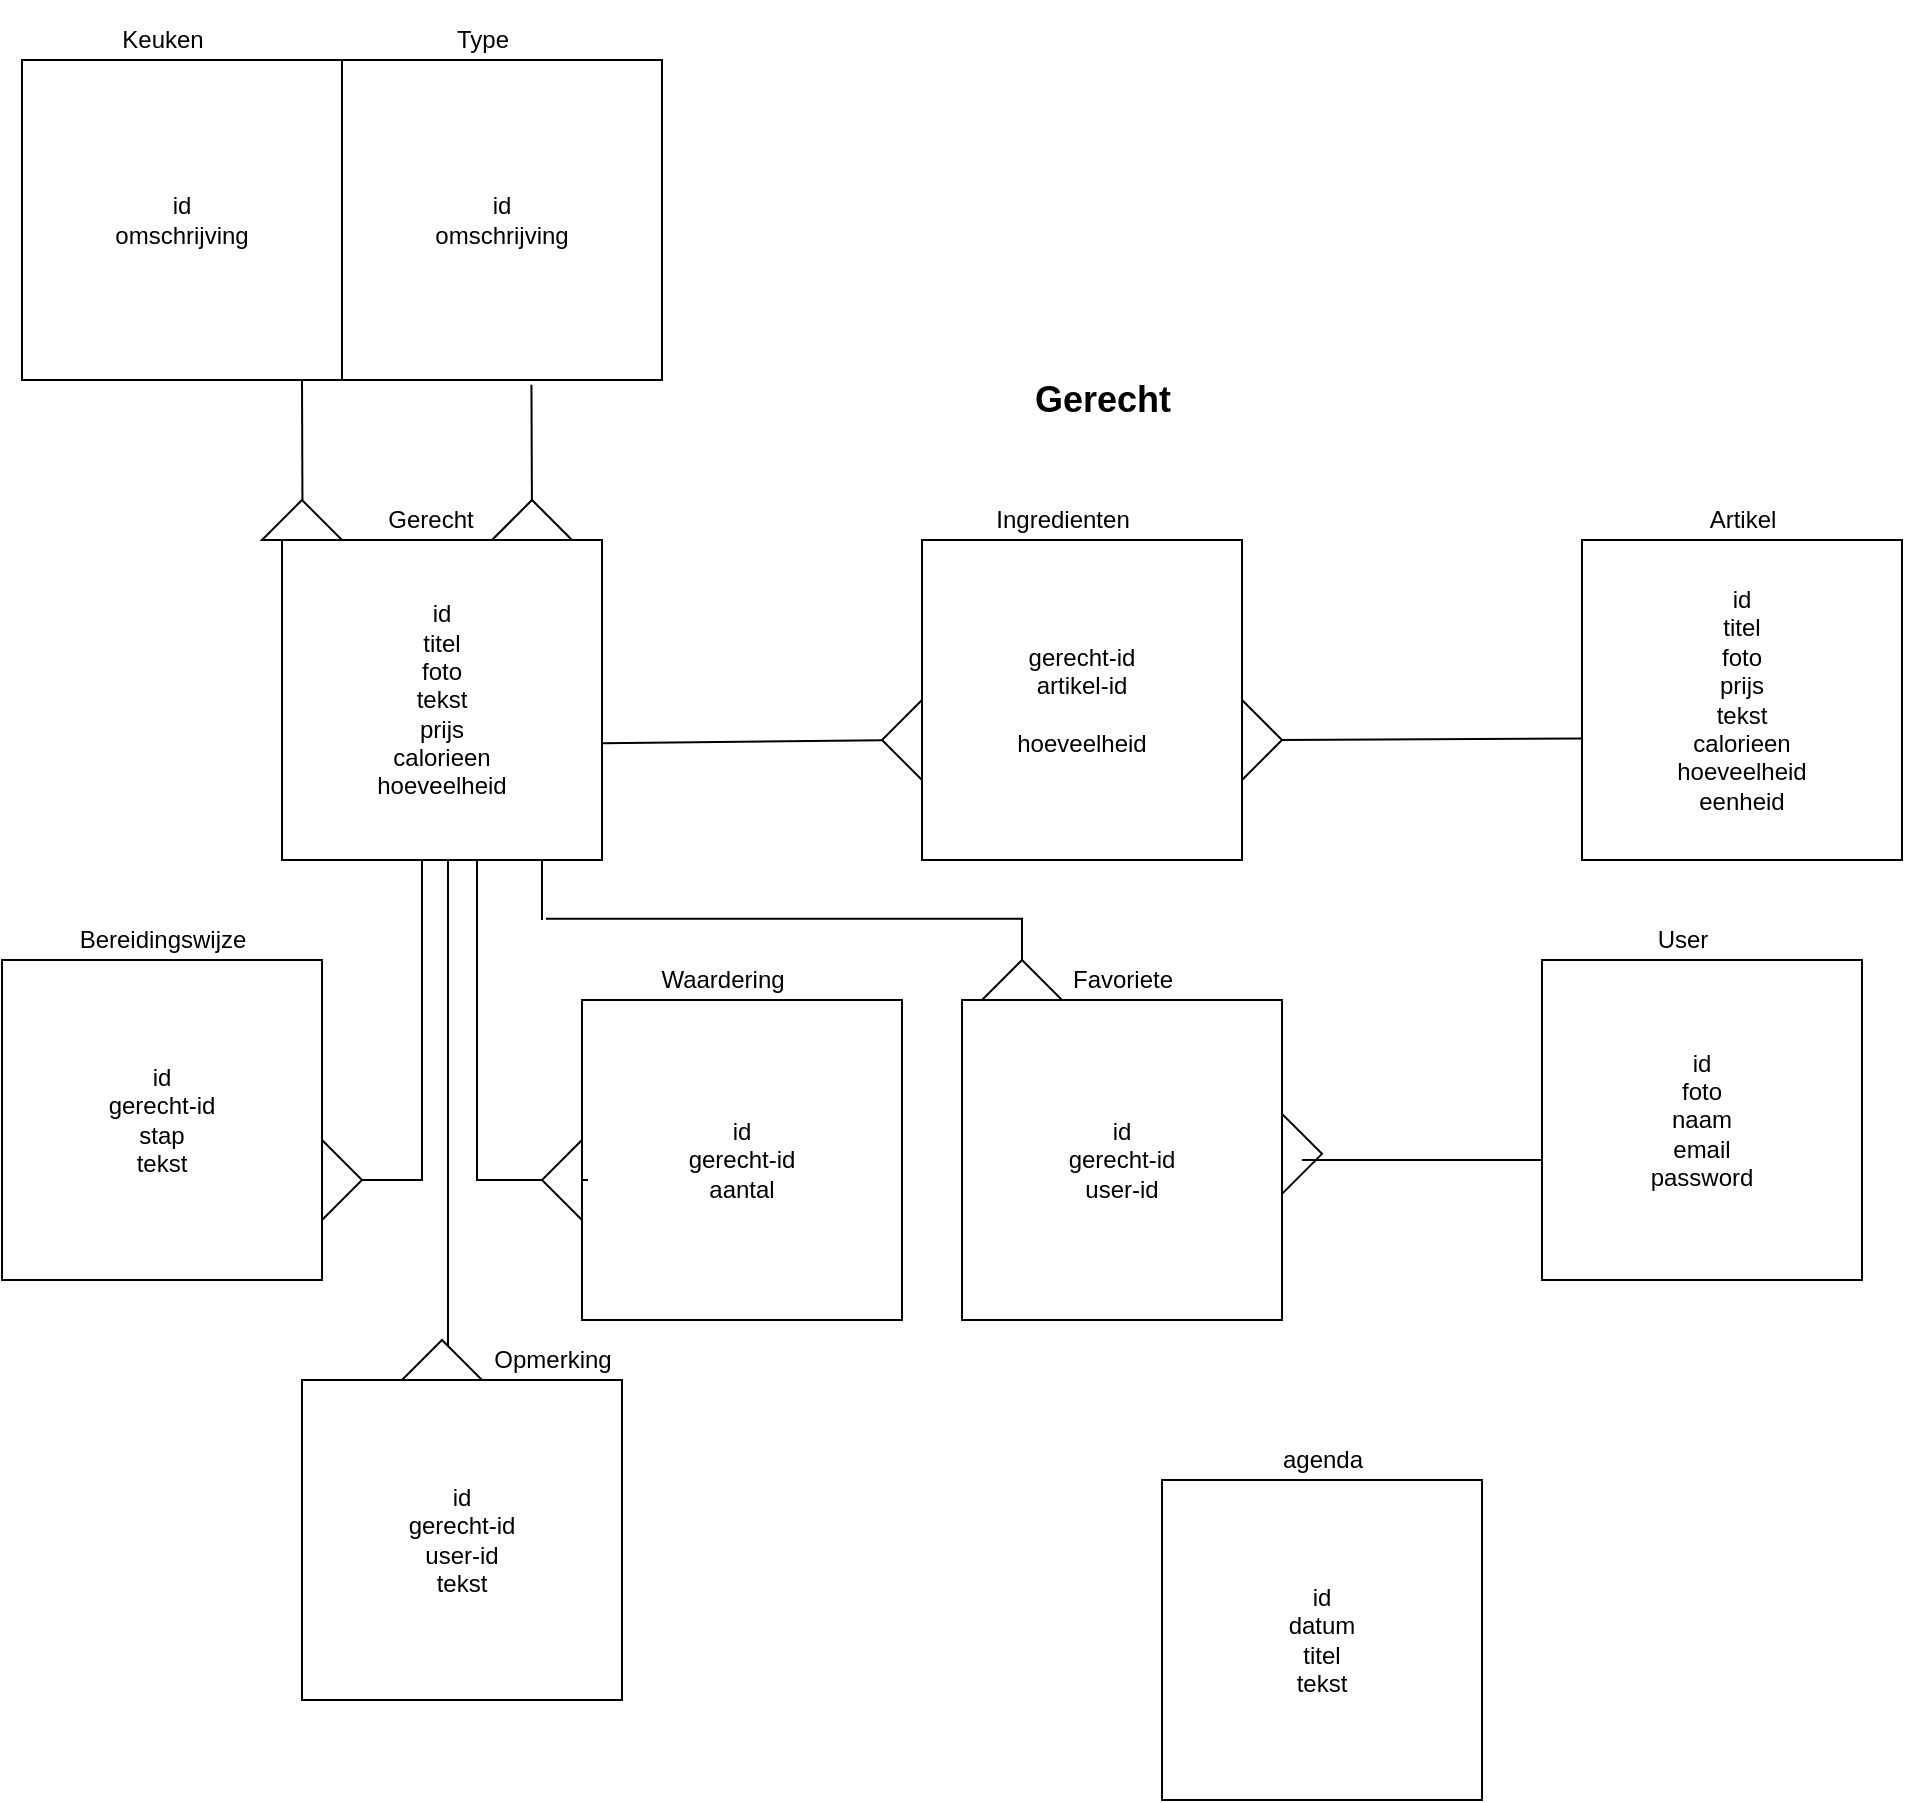 <mxfile>
    <diagram id="cqrpzaKObs8hmtwBMeHC" name="Page-1">
        <mxGraphModel dx="1370" dy="1882" grid="1" gridSize="10" guides="1" tooltips="1" connect="1" arrows="1" fold="1" page="1" pageScale="1" pageWidth="850" pageHeight="1100" math="0" shadow="0">
            <root>
                <mxCell id="0"/>
                <mxCell id="1" parent="0"/>
                <mxCell id="117" value="" style="endArrow=none;html=1;entryX=0.592;entryY=1.015;entryDx=0;entryDy=0;entryPerimeter=0;" edge="1" parent="1">
                    <mxGeometry width="50" height="50" relative="1" as="geometry">
                        <mxPoint x="150.28" y="77.6" as="sourcePoint"/>
                        <mxPoint x="150.0" y="3.18e-13" as="targetPoint"/>
                    </mxGeometry>
                </mxCell>
                <mxCell id="91" value="" style="endArrow=none;html=1;" edge="1" parent="1">
                    <mxGeometry width="50" height="50" relative="1" as="geometry">
                        <mxPoint x="223" y="490" as="sourcePoint"/>
                        <mxPoint x="223" y="230" as="targetPoint"/>
                        <Array as="points"/>
                    </mxGeometry>
                </mxCell>
                <mxCell id="5" value="&lt;font style=&quot;font-size: 18px&quot;&gt;&lt;b&gt;Gerecht&lt;/b&gt;&lt;/font&gt;" style="text;html=1;resizable=0;autosize=1;align=center;verticalAlign=middle;points=[];fillColor=none;strokeColor=none;rounded=0;" parent="1" vertex="1">
                    <mxGeometry x="510" width="80" height="20" as="geometry"/>
                </mxCell>
                <mxCell id="44" value="" style="group" vertex="1" connectable="0" parent="1">
                    <mxGeometry x="480" y="290" width="160" height="180" as="geometry"/>
                </mxCell>
                <mxCell id="37" value="id&lt;br&gt;gerecht-id&lt;br&gt;user-id" style="whiteSpace=wrap;html=1;aspect=fixed;" vertex="1" parent="44">
                    <mxGeometry y="20" width="160" height="160" as="geometry"/>
                </mxCell>
                <mxCell id="43" value="Favoriete" style="text;html=1;resizable=0;autosize=1;align=center;verticalAlign=middle;points=[];fillColor=none;strokeColor=none;rounded=0;" vertex="1" parent="44">
                    <mxGeometry x="45" width="70" height="20" as="geometry"/>
                </mxCell>
                <mxCell id="45" value="" style="group" vertex="1" connectable="0" parent="1">
                    <mxGeometry y="270" width="160" height="180" as="geometry"/>
                </mxCell>
                <mxCell id="35" value="id&lt;br&gt;gerecht-id&lt;br&gt;stap&lt;br&gt;tekst" style="whiteSpace=wrap;html=1;aspect=fixed;" vertex="1" parent="45">
                    <mxGeometry y="20" width="160" height="160" as="geometry"/>
                </mxCell>
                <mxCell id="36" value="Bereidingswijze" style="text;html=1;resizable=0;autosize=1;align=center;verticalAlign=middle;points=[];fillColor=none;strokeColor=none;rounded=0;" vertex="1" parent="45">
                    <mxGeometry x="30" width="100" height="20" as="geometry"/>
                </mxCell>
                <mxCell id="50" value="" style="group" vertex="1" connectable="0" parent="1">
                    <mxGeometry x="770" y="270" width="160" height="180" as="geometry"/>
                </mxCell>
                <mxCell id="39" value="id&lt;br&gt;foto&lt;br&gt;naam&lt;br&gt;email&lt;br&gt;password" style="whiteSpace=wrap;html=1;aspect=fixed;" vertex="1" parent="50">
                    <mxGeometry y="20" width="160" height="160" as="geometry"/>
                </mxCell>
                <mxCell id="49" value="User" style="text;html=1;resizable=0;autosize=1;align=center;verticalAlign=middle;points=[];fillColor=none;strokeColor=none;rounded=0;" vertex="1" parent="50">
                    <mxGeometry x="50" width="40" height="20" as="geometry"/>
                </mxCell>
                <mxCell id="53" value="" style="group" vertex="1" connectable="0" parent="1">
                    <mxGeometry x="170" y="-180" width="160" height="180" as="geometry"/>
                </mxCell>
                <mxCell id="38" value="&lt;span&gt;id&lt;/span&gt;&lt;br&gt;&lt;span&gt;omschrijving&lt;/span&gt;" style="whiteSpace=wrap;html=1;aspect=fixed;" vertex="1" parent="53">
                    <mxGeometry y="20" width="160" height="160" as="geometry"/>
                </mxCell>
                <mxCell id="52" value="Type" style="text;html=1;resizable=0;autosize=1;align=center;verticalAlign=middle;points=[];fillColor=none;strokeColor=none;rounded=0;" vertex="1" parent="53">
                    <mxGeometry x="50" width="40" height="20" as="geometry"/>
                </mxCell>
                <mxCell id="54" value="" style="group" vertex="1" connectable="0" parent="1">
                    <mxGeometry x="10" y="-190" width="160" height="190" as="geometry"/>
                </mxCell>
                <mxCell id="40" value="id&lt;br&gt;omschrijving" style="whiteSpace=wrap;html=1;aspect=fixed;" vertex="1" parent="54">
                    <mxGeometry y="30" width="160" height="160" as="geometry"/>
                </mxCell>
                <mxCell id="51" value="Keuken" style="text;html=1;resizable=0;autosize=1;align=center;verticalAlign=middle;points=[];fillColor=none;strokeColor=none;rounded=0;" vertex="1" parent="54">
                    <mxGeometry x="40" y="10" width="60" height="20" as="geometry"/>
                </mxCell>
                <mxCell id="58" value="" style="group" vertex="1" connectable="0" parent="1">
                    <mxGeometry x="290" y="290" width="200" height="195" as="geometry"/>
                </mxCell>
                <mxCell id="41" value="id&lt;br&gt;gerecht-id&lt;br&gt;aantal" style="whiteSpace=wrap;html=1;aspect=fixed;" vertex="1" parent="58">
                    <mxGeometry y="20" width="160" height="160" as="geometry"/>
                </mxCell>
                <mxCell id="56" value="Waardering" style="text;html=1;resizable=0;autosize=1;align=center;verticalAlign=middle;points=[];fillColor=none;strokeColor=none;rounded=0;" vertex="1" parent="58">
                    <mxGeometry x="30" width="80" height="20" as="geometry"/>
                </mxCell>
                <mxCell id="59" value="" style="group" vertex="1" connectable="0" parent="1">
                    <mxGeometry x="160" y="480" width="160" height="180" as="geometry"/>
                </mxCell>
                <mxCell id="42" value="id&lt;br&gt;gerecht-id&lt;br&gt;user-id&lt;br&gt;tekst" style="whiteSpace=wrap;html=1;aspect=fixed;" vertex="1" parent="59">
                    <mxGeometry x="-10" y="20" width="160" height="160" as="geometry"/>
                </mxCell>
                <mxCell id="57" value="Opmerking" style="text;html=1;resizable=0;autosize=1;align=center;verticalAlign=middle;points=[];fillColor=none;strokeColor=none;rounded=0;" vertex="1" parent="59">
                    <mxGeometry x="80" width="70" height="20" as="geometry"/>
                </mxCell>
                <mxCell id="93" value="" style="triangle;whiteSpace=wrap;html=1;rotation=-90;" vertex="1" parent="59">
                    <mxGeometry x="50" y="-10" width="20" height="40" as="geometry"/>
                </mxCell>
                <mxCell id="69" value="" style="shape=partialRectangle;whiteSpace=wrap;html=1;bottom=0;right=0;fillColor=none;rotation=-90;" vertex="1" parent="1">
                    <mxGeometry x="180" y="287.5" width="170" height="55" as="geometry"/>
                </mxCell>
                <mxCell id="70" value="" style="shape=partialRectangle;whiteSpace=wrap;html=1;bottom=0;right=0;fillColor=none;rotation=0;direction=south;flipH=0;flipV=1;" vertex="1" parent="1">
                    <mxGeometry x="160" y="230" width="50" height="170" as="geometry"/>
                </mxCell>
                <mxCell id="72" value="" style="triangle;whiteSpace=wrap;html=1;rotation=-180;" vertex="1" parent="1">
                    <mxGeometry x="270" y="380" width="20" height="40" as="geometry"/>
                </mxCell>
                <mxCell id="73" value="" style="triangle;whiteSpace=wrap;html=1;rotation=0;" vertex="1" parent="1">
                    <mxGeometry x="160" y="380" width="20" height="40" as="geometry"/>
                </mxCell>
                <mxCell id="76" value="" style="group" vertex="1" connectable="0" parent="1">
                    <mxGeometry x="140" y="60" width="810" height="346.92" as="geometry"/>
                </mxCell>
                <mxCell id="46" value="" style="group" vertex="1" connectable="0" parent="76">
                    <mxGeometry x="320" width="160" height="180" as="geometry"/>
                </mxCell>
                <mxCell id="2" value="gerecht-id&lt;br&gt;artikel-id&lt;br&gt;&lt;br&gt;hoeveelheid" style="whiteSpace=wrap;html=1;aspect=fixed;" parent="46" vertex="1">
                    <mxGeometry y="20" width="160" height="160" as="geometry"/>
                </mxCell>
                <mxCell id="8" value="Ingredienten" style="text;html=1;resizable=0;autosize=1;align=center;verticalAlign=middle;points=[];fillColor=none;strokeColor=none;rounded=0;" parent="46" vertex="1">
                    <mxGeometry x="30" width="80" height="20" as="geometry"/>
                </mxCell>
                <mxCell id="47" value="" style="group" vertex="1" connectable="0" parent="76">
                    <mxGeometry x="650" width="160" height="240" as="geometry"/>
                </mxCell>
                <mxCell id="32" style="edgeStyle=none;html=1;exitX=0.25;exitY=0;exitDx=0;exitDy=0;" edge="1" parent="47" source="30">
                    <mxGeometry relative="1" as="geometry">
                        <mxPoint x="40" y="30" as="targetPoint"/>
                    </mxGeometry>
                </mxCell>
                <mxCell id="30" value="id&lt;br&gt;titel&lt;br&gt;foto&lt;br&gt;prijs&lt;br&gt;tekst&lt;br&gt;calorieen&lt;br&gt;hoeveelheid&lt;br&gt;eenheid&lt;br&gt;" style="whiteSpace=wrap;html=1;aspect=fixed;" vertex="1" parent="47">
                    <mxGeometry y="20" width="160" height="160" as="geometry"/>
                </mxCell>
                <mxCell id="31" value="Artikel" style="text;html=1;resizable=0;autosize=1;align=center;verticalAlign=middle;points=[];fillColor=none;strokeColor=none;rounded=0;" vertex="1" parent="47">
                    <mxGeometry x="55" width="50" height="20" as="geometry"/>
                </mxCell>
                <mxCell id="48" value="" style="group" vertex="1" connectable="0" parent="76">
                    <mxGeometry width="160" height="180" as="geometry"/>
                </mxCell>
                <mxCell id="4" value="id&lt;br&gt;titel&lt;br&gt;foto&lt;br&gt;tekst&lt;br&gt;prijs&lt;br&gt;calorieen&lt;br&gt;hoeveelheid" style="whiteSpace=wrap;html=1;aspect=fixed;" parent="48" vertex="1">
                    <mxGeometry y="20" width="160" height="160" as="geometry"/>
                </mxCell>
                <mxCell id="28" value="Gerecht" style="text;html=1;resizable=0;autosize=1;align=center;verticalAlign=middle;points=[];fillColor=none;strokeColor=none;rounded=0;" vertex="1" parent="48">
                    <mxGeometry x="44" width="60" height="20" as="geometry"/>
                </mxCell>
                <mxCell id="118" value="" style="triangle;whiteSpace=wrap;html=1;rotation=-90;" vertex="1" parent="48">
                    <mxGeometry x="115" y="-10" width="20" height="40" as="geometry"/>
                </mxCell>
                <mxCell id="122" value="" style="triangle;whiteSpace=wrap;html=1;rotation=-90;" vertex="1" parent="48">
                    <mxGeometry y="-10" width="20" height="40" as="geometry"/>
                </mxCell>
                <mxCell id="60" value="" style="endArrow=none;html=1;exitX=1.002;exitY=0.635;exitDx=0;exitDy=0;exitPerimeter=0;" edge="1" parent="76" source="4" target="61">
                    <mxGeometry width="50" height="50" relative="1" as="geometry">
                        <mxPoint x="170" y="120" as="sourcePoint"/>
                        <mxPoint x="320" y="120" as="targetPoint"/>
                    </mxGeometry>
                </mxCell>
                <mxCell id="61" value="" style="triangle;whiteSpace=wrap;html=1;rotation=-180;" vertex="1" parent="76">
                    <mxGeometry x="300" y="100" width="20" height="40" as="geometry"/>
                </mxCell>
                <mxCell id="64" value="" style="endArrow=none;html=1;exitX=1;exitY=0.5;exitDx=0;exitDy=0;entryX=0;entryY=0.5;entryDx=0;entryDy=0;" edge="1" parent="76" source="67">
                    <mxGeometry width="50" height="50" relative="1" as="geometry">
                        <mxPoint x="520.21" y="119.96" as="sourcePoint"/>
                        <mxPoint x="650" y="119.23" as="targetPoint"/>
                    </mxGeometry>
                </mxCell>
                <mxCell id="67" value="" style="triangle;whiteSpace=wrap;html=1;rotation=0;" vertex="1" parent="76">
                    <mxGeometry x="480" y="100" width="20" height="40" as="geometry"/>
                </mxCell>
                <mxCell id="103" value="" style="triangle;whiteSpace=wrap;html=1;rotation=0;" vertex="1" parent="76">
                    <mxGeometry x="500" y="306.92" width="20" height="40" as="geometry"/>
                </mxCell>
                <mxCell id="110" value="" style="shape=partialRectangle;whiteSpace=wrap;html=1;bottom=0;right=0;fillColor=none;rotation=-90;direction=south;flipH=0;flipV=1;" vertex="1" parent="76">
                    <mxGeometry x="233.4" y="108.43" width="35.66" height="237.54" as="geometry"/>
                </mxCell>
                <mxCell id="111" value="" style="endArrow=none;html=1;" edge="1" parent="76">
                    <mxGeometry width="50" height="50" relative="1" as="geometry">
                        <mxPoint x="510" y="330" as="sourcePoint"/>
                        <mxPoint x="630" y="330" as="targetPoint"/>
                    </mxGeometry>
                </mxCell>
                <mxCell id="114" value="" style="endArrow=none;html=1;" edge="1" parent="76">
                    <mxGeometry width="50" height="50" relative="1" as="geometry">
                        <mxPoint x="130" y="210" as="sourcePoint"/>
                        <mxPoint x="130" y="180" as="targetPoint"/>
                    </mxGeometry>
                </mxCell>
                <mxCell id="115" value="" style="triangle;whiteSpace=wrap;html=1;rotation=-90;" vertex="1" parent="76">
                    <mxGeometry x="360" y="220" width="20" height="40" as="geometry"/>
                </mxCell>
                <mxCell id="99" value="" style="group" vertex="1" connectable="0" parent="1">
                    <mxGeometry x="580" y="530" width="160" height="180" as="geometry"/>
                </mxCell>
                <mxCell id="97" value="id&lt;br&gt;datum&lt;br&gt;titel&lt;br&gt;tekst" style="whiteSpace=wrap;html=1;aspect=fixed;" vertex="1" parent="99">
                    <mxGeometry y="20" width="160" height="160" as="geometry"/>
                </mxCell>
                <mxCell id="98" value="agenda" style="text;html=1;resizable=0;autosize=1;align=center;verticalAlign=middle;points=[];fillColor=none;strokeColor=none;rounded=0;" vertex="1" parent="99">
                    <mxGeometry x="50" width="60" height="20" as="geometry"/>
                </mxCell>
                <mxCell id="116" value="" style="endArrow=none;html=1;entryX=0.592;entryY=1.015;entryDx=0;entryDy=0;entryPerimeter=0;startArrow=none;" edge="1" parent="1" source="118" target="38">
                    <mxGeometry width="50" height="50" relative="1" as="geometry">
                        <mxPoint x="265" y="80" as="sourcePoint"/>
                        <mxPoint x="310" y="30" as="targetPoint"/>
                    </mxGeometry>
                </mxCell>
            </root>
        </mxGraphModel>
    </diagram>
</mxfile>